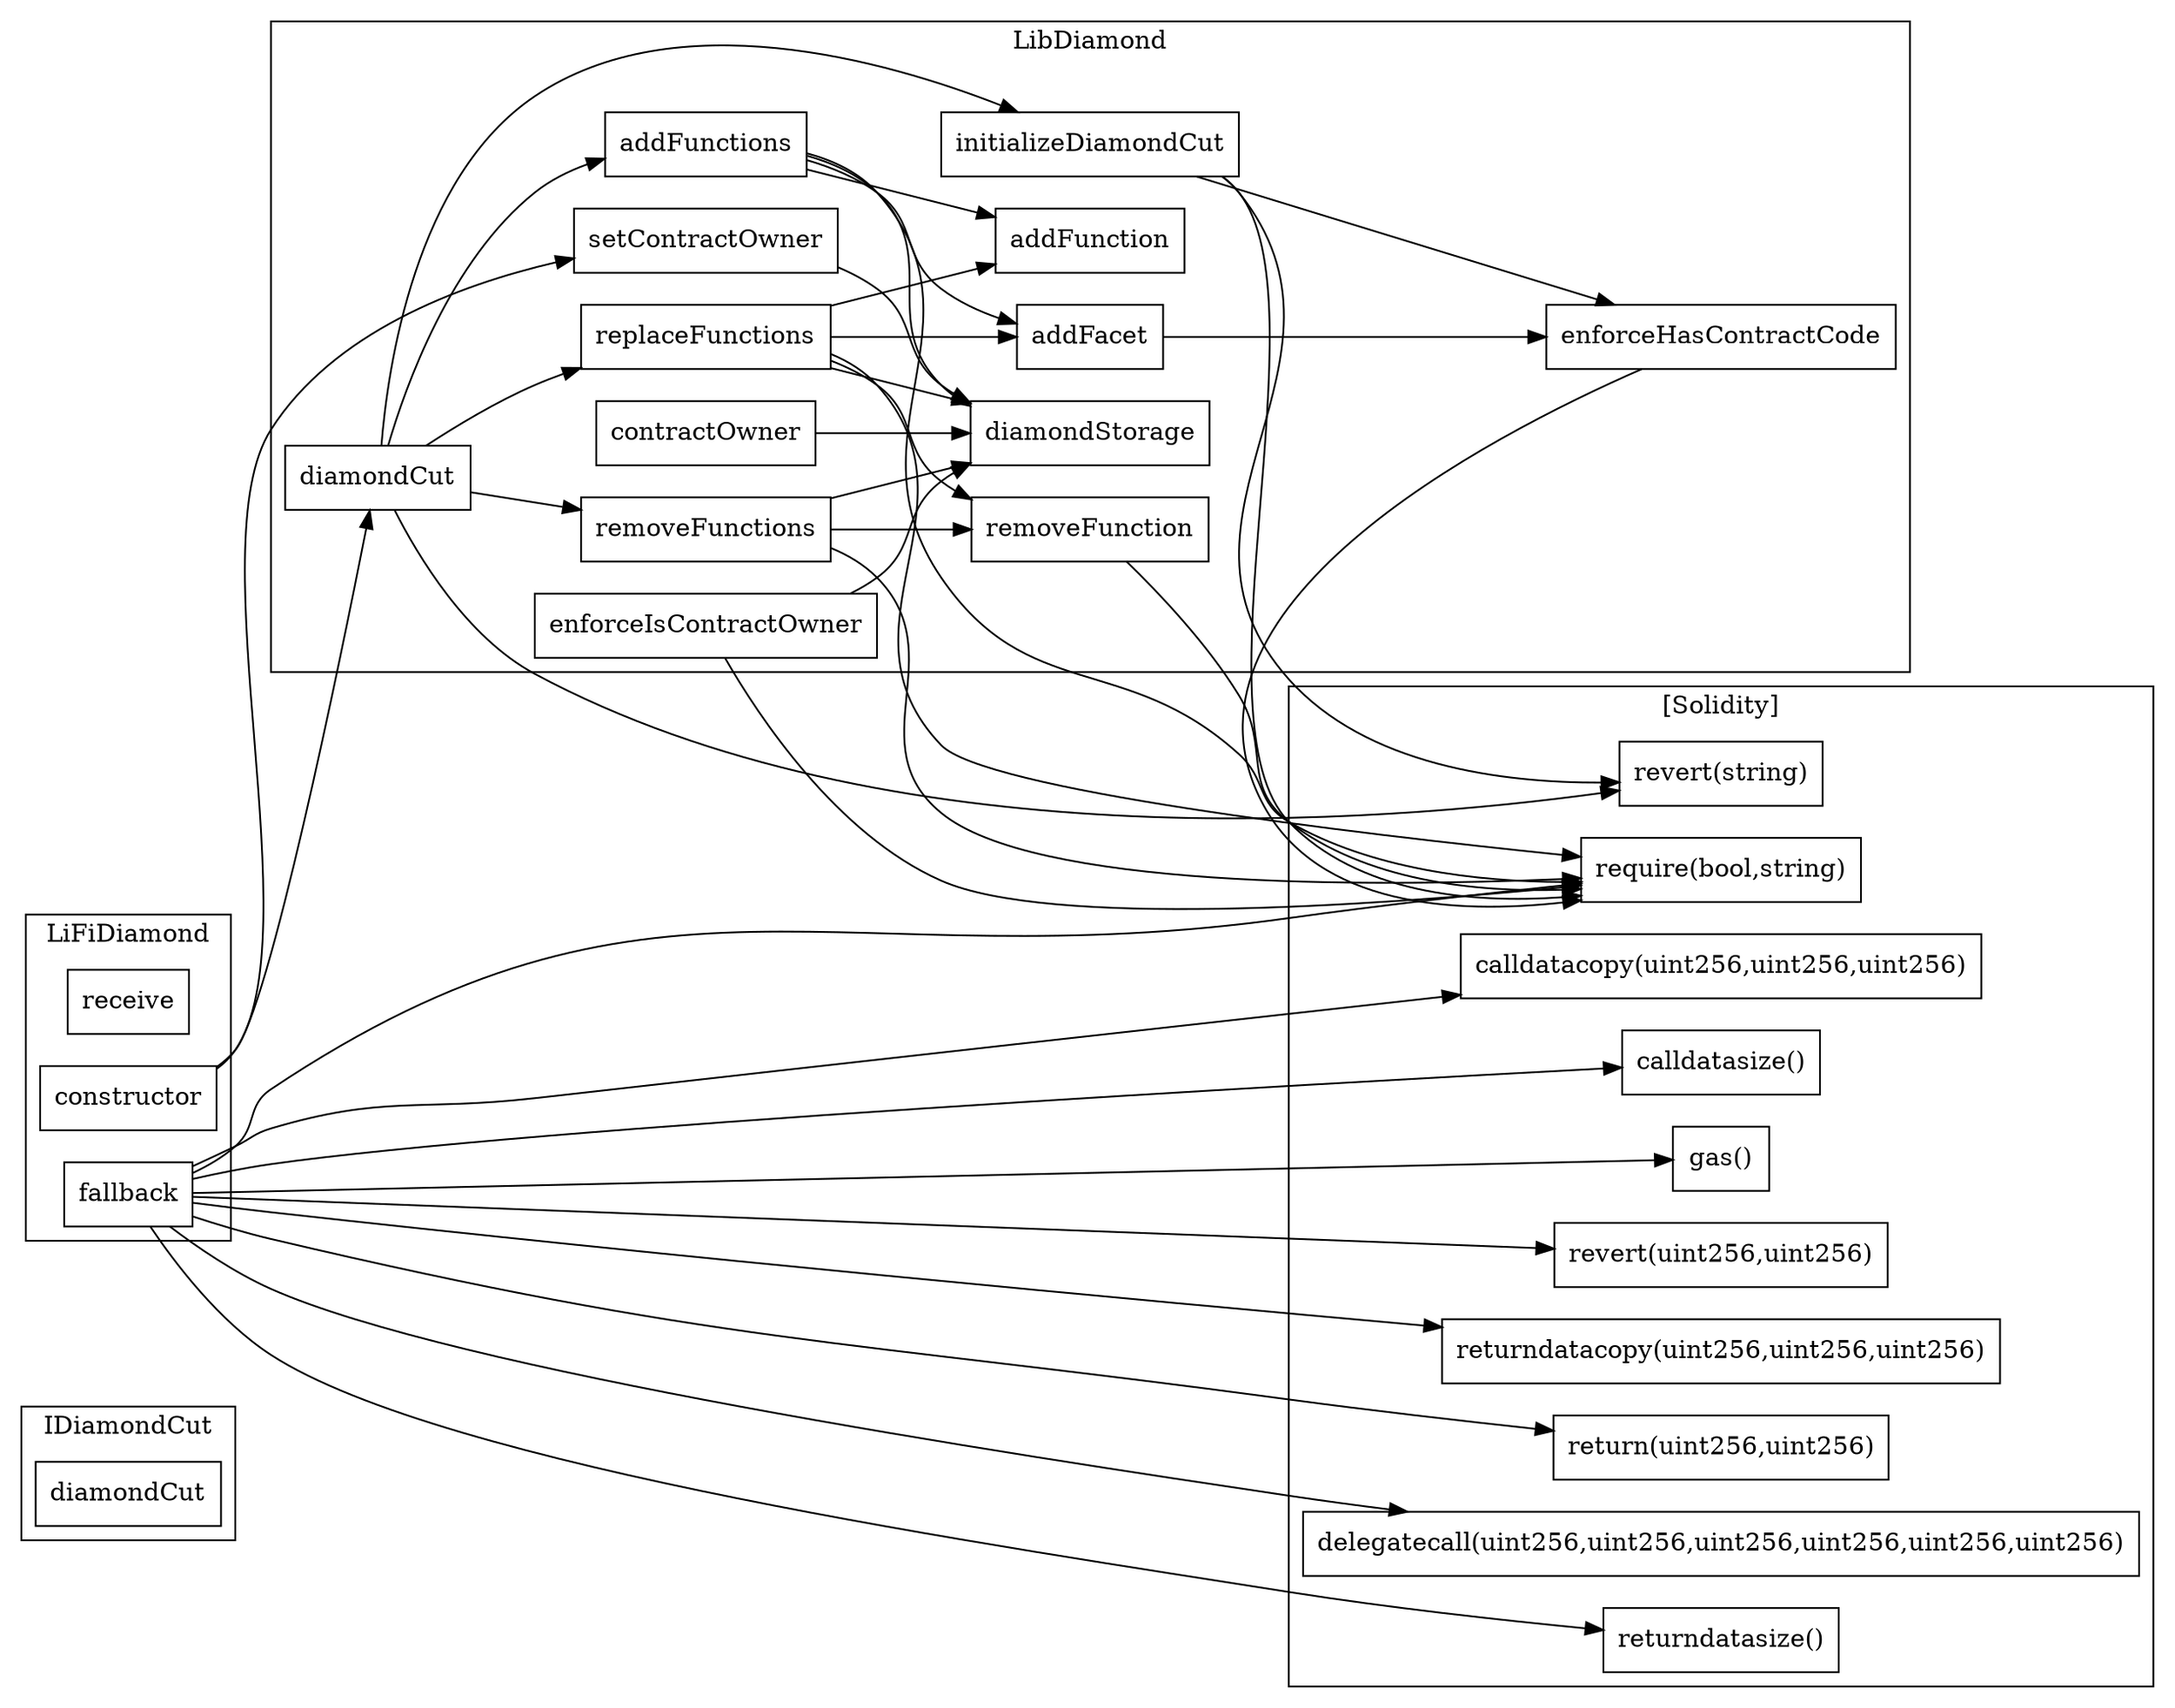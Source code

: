 strict digraph {
rankdir="LR"
node [shape=box]
subgraph cluster_154_IDiamondCut {
label = "IDiamondCut"
"154_diamondCut" [label="diamondCut"]
}subgraph cluster_988_LibDiamond {
label = "LibDiamond"
"988_removeFunctions" [label="removeFunctions"]
"988_addFacet" [label="addFacet"]
"988_diamondStorage" [label="diamondStorage"]
"988_enforceIsContractOwner" [label="enforceIsContractOwner"]
"988_initializeDiamondCut" [label="initializeDiamondCut"]
"988_removeFunction" [label="removeFunction"]
"988_contractOwner" [label="contractOwner"]
"988_replaceFunctions" [label="replaceFunctions"]
"988_addFunction" [label="addFunction"]
"988_addFunctions" [label="addFunctions"]
"988_setContractOwner" [label="setContractOwner"]
"988_diamondCut" [label="diamondCut"]
"988_enforceHasContractCode" [label="enforceHasContractCode"]
"988_replaceFunctions" -> "988_diamondStorage"
"988_addFunctions" -> "988_addFacet"
"988_setContractOwner" -> "988_diamondStorage"
"988_addFunctions" -> "988_addFunction"
"988_removeFunctions" -> "988_removeFunction"
"988_replaceFunctions" -> "988_addFunction"
"988_removeFunctions" -> "988_diamondStorage"
"988_addFunctions" -> "988_diamondStorage"
"988_initializeDiamondCut" -> "988_enforceHasContractCode"
"988_contractOwner" -> "988_diamondStorage"
"988_addFacet" -> "988_enforceHasContractCode"
"988_diamondCut" -> "988_initializeDiamondCut"
"988_diamondCut" -> "988_addFunctions"
"988_diamondCut" -> "988_replaceFunctions"
"988_replaceFunctions" -> "988_removeFunction"
"988_enforceIsContractOwner" -> "988_diamondStorage"
"988_replaceFunctions" -> "988_addFacet"
"988_diamondCut" -> "988_removeFunctions"
}subgraph cluster_116_LiFiDiamond {
label = "LiFiDiamond"
"116_receive" [label="receive"]
"116_fallback" [label="fallback"]
"116_constructor" [label="constructor"]
}subgraph cluster_solidity {
label = "[Solidity]"
"delegatecall(uint256,uint256,uint256,uint256,uint256,uint256)" 
"returndatasize()" 
"calldatacopy(uint256,uint256,uint256)" 
"calldatasize()" 
"gas()" 
"revert(string)" 
"require(bool,string)" 
"revert(uint256,uint256)" 
"returndatacopy(uint256,uint256,uint256)" 
"return(uint256,uint256)" 
"988_initializeDiamondCut" -> "require(bool,string)"
"116_fallback" -> "require(bool,string)"
"116_fallback" -> "calldatasize()"
"988_replaceFunctions" -> "require(bool,string)"
"116_fallback" -> "gas()"
"116_fallback" -> "returndatasize()"
"988_removeFunctions" -> "require(bool,string)"
"116_fallback" -> "returndatacopy(uint256,uint256,uint256)"
"988_enforceIsContractOwner" -> "require(bool,string)"
"988_enforceHasContractCode" -> "require(bool,string)"
"988_diamondCut" -> "revert(string)"
"988_removeFunction" -> "require(bool,string)"
"116_fallback" -> "revert(uint256,uint256)"
"988_addFunctions" -> "require(bool,string)"
"988_initializeDiamondCut" -> "revert(string)"
"116_fallback" -> "calldatacopy(uint256,uint256,uint256)"
"116_fallback" -> "delegatecall(uint256,uint256,uint256,uint256,uint256,uint256)"
"116_fallback" -> "return(uint256,uint256)"
}"116_constructor" -> "988_diamondCut"
"116_constructor" -> "988_setContractOwner"
}